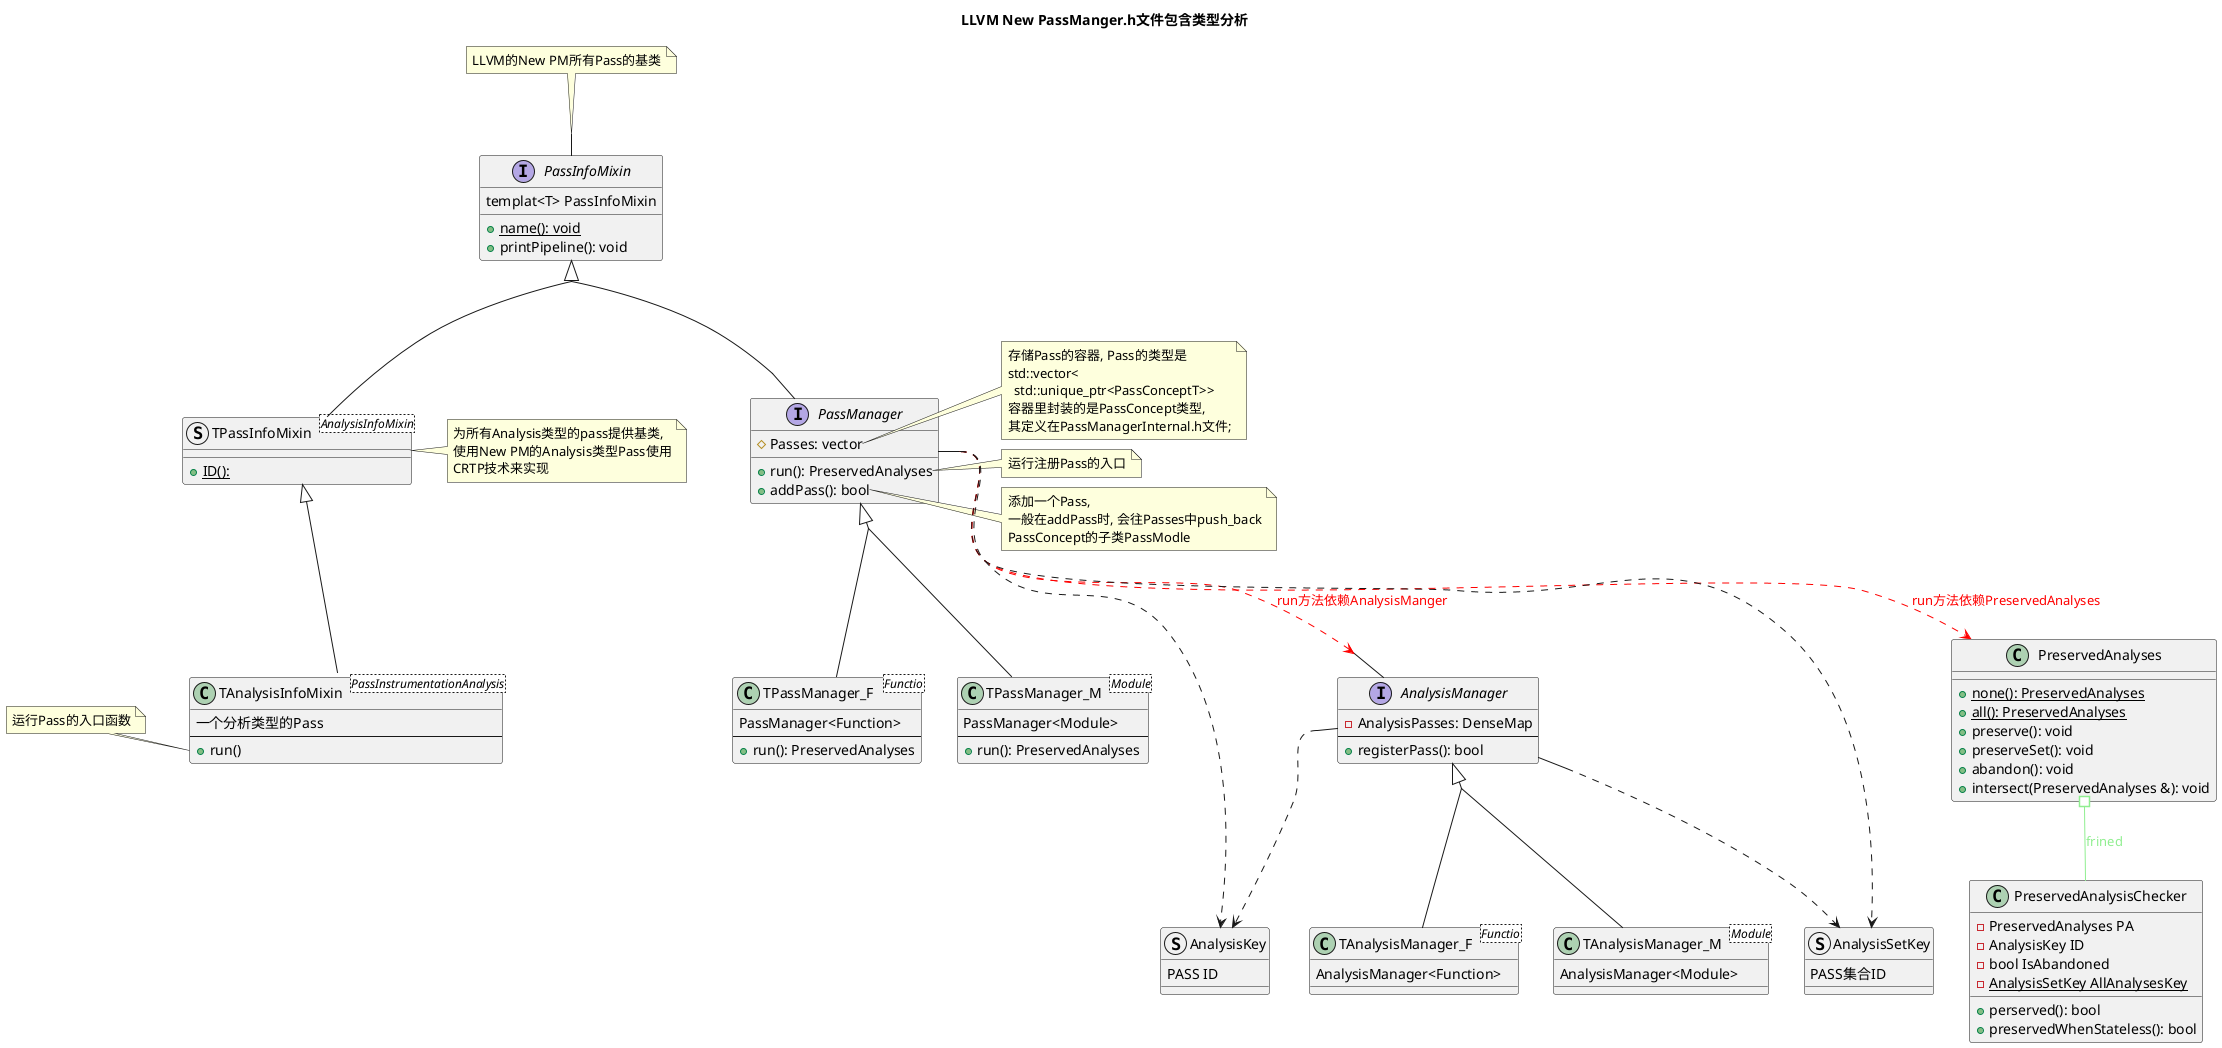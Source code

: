 @startuml

title "LLVM New PassManger.h文件包含类型分析"

top to bottom direction

skinparam groupInheritance 2

' **********
' 类定义
' **********
struct AnalysisKey{
PASS ID
}

struct AnalysisSetKey {
PASS集合ID
}

' together {

'   class AllAnalysesOn {
'     {static} +ID(): AnalysisKey
'     {static} -SetKey
'   }

'   class CFGAnalyses {
'     {static} + ID(): AnalysisKey
'     {static} - SetKey
'   }

' }

together {

  class PreservedAnalyses {
    {static} +none(): PreservedAnalyses
    {static} +all(): PreservedAnalyses
    +preserve(): void
    +preserveSet(): void
    +abandon(): void
    +intersect(PreservedAnalyses &): void
  }

  class PreservedAnalysisChecker {
    - PreservedAnalyses PA
    - AnalysisKey ID
    - bool IsAbandoned
    + perserved(): bool
    + preservedWhenStateless(): bool
    {static} - AnalysisSetKey AllAnalysesKey
  }
}

together {
  Interface AnalysisManager {
    - AnalysisPasses: DenseMap
    ----
    + registerPass(): bool
  }

  ' note left of AnalysisManager::AnalysisPasses
  '   以Analysis::ID为key, 存贮Analysis类型的Pass
  ' end note

  ' note left of AnalysisManager::registerPass
  '   注册Analysis类型的Pass到AnalysisPasses中
  ' end note


  class TAnalysisManager_F<Functio> {
    AnalysisManager<Function>

  }

  class TAnalysisManager_M<Module> {
    AnalysisManager<Module>

  }

}

together {


  Interface PassInfoMixin {
    templat<T> PassInfoMixin
    {static} +name(): void
    + printPipeline(): void
  }

  struct TPassInfoMixin<AnalysisInfoMixin> {
    {static} + ID():
  }

  note left of TPassInfoMixin
    为所有Analysis类型的pass提供基类,
    使用New PM的Analysis类型Pass使用
    CRTP技术来实现
  end note

  class TAnalysisInfoMixin<PassInstrumentationAnalysis> {
    一个分析类型的Pass
    ---
    + run()
  }



  together {
    Interface PassManager {
      # Passes: vector
      + run(): PreservedAnalyses
      + addPass(): bool
    }

    note right of PassManager::Passes
      存储Pass的容器, Pass的类型是
      std::vector<
        std::unique_ptr<PassConceptT>>
      容器里封装的是PassConcept类型,
      其定义在PassManagerInternal.h文件;
    end note

    note right of PassManager::run
      运行注册Pass的入口
    end note

    note right of PassManager::addPass
      添加一个Pass,
      一般在addPass时, 会往Passes中push_back
      PassConcept的子类PassModle
    end note

    class TPassManager_F<Functio> {
      PassManager<Function>
      ----
      + run(): PreservedAnalyses
    }

    class TPassManager_M<Module> {
      PassManager<Module>
      ----
      + run(): PreservedAnalyses
    }
  }

}




' **********
' 类关系
' **********

' PassManager关系
PassManager                       <|.down.                TPassManager_F
PassManager                       <|.down.                TPassManager_M

PassManager::run                  ..>                     AnalysisManager #line:red;text:red  : run方法依赖AnalysisManger
PassManager::run                  ..>                     PreservedAnalyses #line:red;text:red  : run方法依赖PreservedAnalyses
PassManager::run                  ..>                     AnalysisKey
PassManager::run                  ..>                     AnalysisSetKey


' PreservedAnalyses关系
PreservedAnalyses                 #--                     PreservedAnalysisChecker #line:lightGreen;text:lightGreen : frined


' AnalysisManager关系
AnalysisManager                   <|.down.                TAnalysisManager_F
AnalysisManager                   <|.down.                TAnalysisManager_M
AnalysisManager::registerPass     ..>                     AnalysisKey
AnalysisManager                   ..>                     AnalysisSetKey

' PassInfoMixin关系
PassInfoMixin                     <|-down-                TPassInfoMixin
PassInfoMixin                     <|-down-                PassManager

' AnalysisInfoMixin关系
TPassInfoMixin                    <|-down-                TAnalysisInfoMixin

' **********
' 注释
' **********
note "LLVM的New PM所有Pass的基类" as note_PassInfoMixin

' note "LLVM中存储Pass的容器" as note_passmanager_passes

' note "LLVM中新Pass Manager执行Pass的入口" as note_passmanager_run

note "运行Pass的入口函数" as note_passinstrumentation_run


' **********
' 注释
' **********
PassInfoMixin                   .up.                    note_PassInfoMixin

' PassManager::Passes             ...                  note_passmanager_passes

' PassManager::run                ...                  note_passmanager_run

TAnalysisInfoMixin::run              .left.                     note_passinstrumentation_run

@enduml